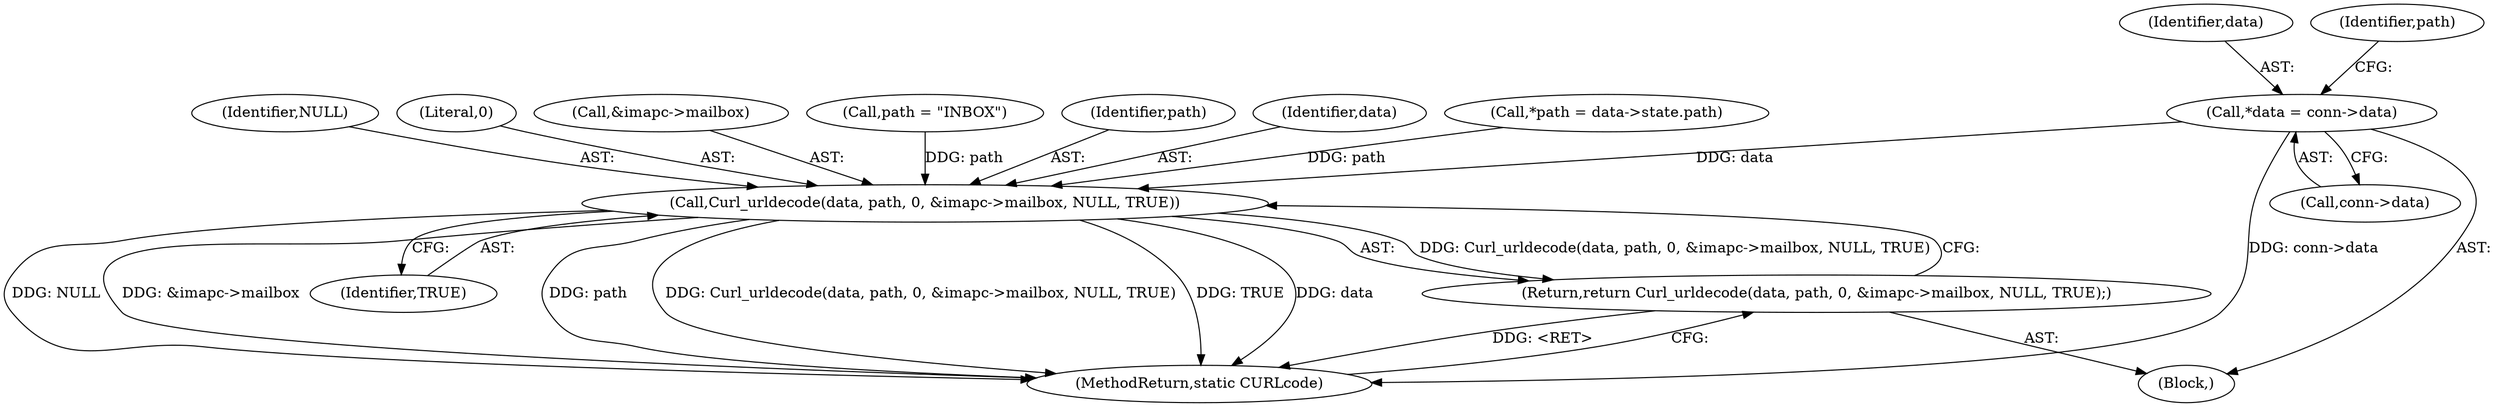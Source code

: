 digraph "0_curl_75ca568fa1c19de4c5358fed246686de8467c238_1@pointer" {
"1000115" [label="(Call,*data = conn->data)"];
"1000136" [label="(Call,Curl_urldecode(data, path, 0, &imapc->mailbox, NULL, TRUE))"];
"1000135" [label="(Return,return Curl_urldecode(data, path, 0, &imapc->mailbox, NULL, TRUE);)"];
"1000104" [label="(Block,)"];
"1000135" [label="(Return,return Curl_urldecode(data, path, 0, &imapc->mailbox, NULL, TRUE);)"];
"1000140" [label="(Call,&imapc->mailbox)"];
"1000132" [label="(Call,path = \"INBOX\")"];
"1000138" [label="(Identifier,path)"];
"1000145" [label="(Identifier,TRUE)"];
"1000137" [label="(Identifier,data)"];
"1000116" [label="(Identifier,data)"];
"1000117" [label="(Call,conn->data)"];
"1000121" [label="(Call,*path = data->state.path)"];
"1000136" [label="(Call,Curl_urldecode(data, path, 0, &imapc->mailbox, NULL, TRUE))"];
"1000144" [label="(Identifier,NULL)"];
"1000122" [label="(Identifier,path)"];
"1000115" [label="(Call,*data = conn->data)"];
"1000146" [label="(MethodReturn,static CURLcode)"];
"1000139" [label="(Literal,0)"];
"1000115" -> "1000104"  [label="AST: "];
"1000115" -> "1000117"  [label="CFG: "];
"1000116" -> "1000115"  [label="AST: "];
"1000117" -> "1000115"  [label="AST: "];
"1000122" -> "1000115"  [label="CFG: "];
"1000115" -> "1000146"  [label="DDG: conn->data"];
"1000115" -> "1000136"  [label="DDG: data"];
"1000136" -> "1000135"  [label="AST: "];
"1000136" -> "1000145"  [label="CFG: "];
"1000137" -> "1000136"  [label="AST: "];
"1000138" -> "1000136"  [label="AST: "];
"1000139" -> "1000136"  [label="AST: "];
"1000140" -> "1000136"  [label="AST: "];
"1000144" -> "1000136"  [label="AST: "];
"1000145" -> "1000136"  [label="AST: "];
"1000135" -> "1000136"  [label="CFG: "];
"1000136" -> "1000146"  [label="DDG: &imapc->mailbox"];
"1000136" -> "1000146"  [label="DDG: path"];
"1000136" -> "1000146"  [label="DDG: NULL"];
"1000136" -> "1000146"  [label="DDG: Curl_urldecode(data, path, 0, &imapc->mailbox, NULL, TRUE)"];
"1000136" -> "1000146"  [label="DDG: TRUE"];
"1000136" -> "1000146"  [label="DDG: data"];
"1000136" -> "1000135"  [label="DDG: Curl_urldecode(data, path, 0, &imapc->mailbox, NULL, TRUE)"];
"1000132" -> "1000136"  [label="DDG: path"];
"1000121" -> "1000136"  [label="DDG: path"];
"1000135" -> "1000104"  [label="AST: "];
"1000146" -> "1000135"  [label="CFG: "];
"1000135" -> "1000146"  [label="DDG: <RET>"];
}
